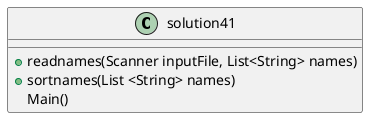 @startuml

class solution41{
+readnames(Scanner inputFile, List<String> names)
+sortnames(List <String> names)
Main()
}

@enduml